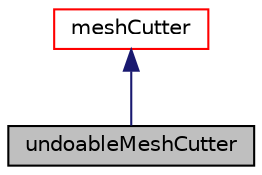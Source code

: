 digraph "undoableMeshCutter"
{
  bgcolor="transparent";
  edge [fontname="Helvetica",fontsize="10",labelfontname="Helvetica",labelfontsize="10"];
  node [fontname="Helvetica",fontsize="10",shape=record];
  Node1 [label="undoableMeshCutter",height=0.2,width=0.4,color="black", fillcolor="grey75", style="filled" fontcolor="black"];
  Node2 -> Node1 [dir="back",color="midnightblue",fontsize="10",style="solid",fontname="Helvetica"];
  Node2 [label="meshCutter",height=0.2,width=0.4,color="red",URL="$classFoam_1_1meshCutter.html",tooltip="Cuts (splits) cells. "];
}
